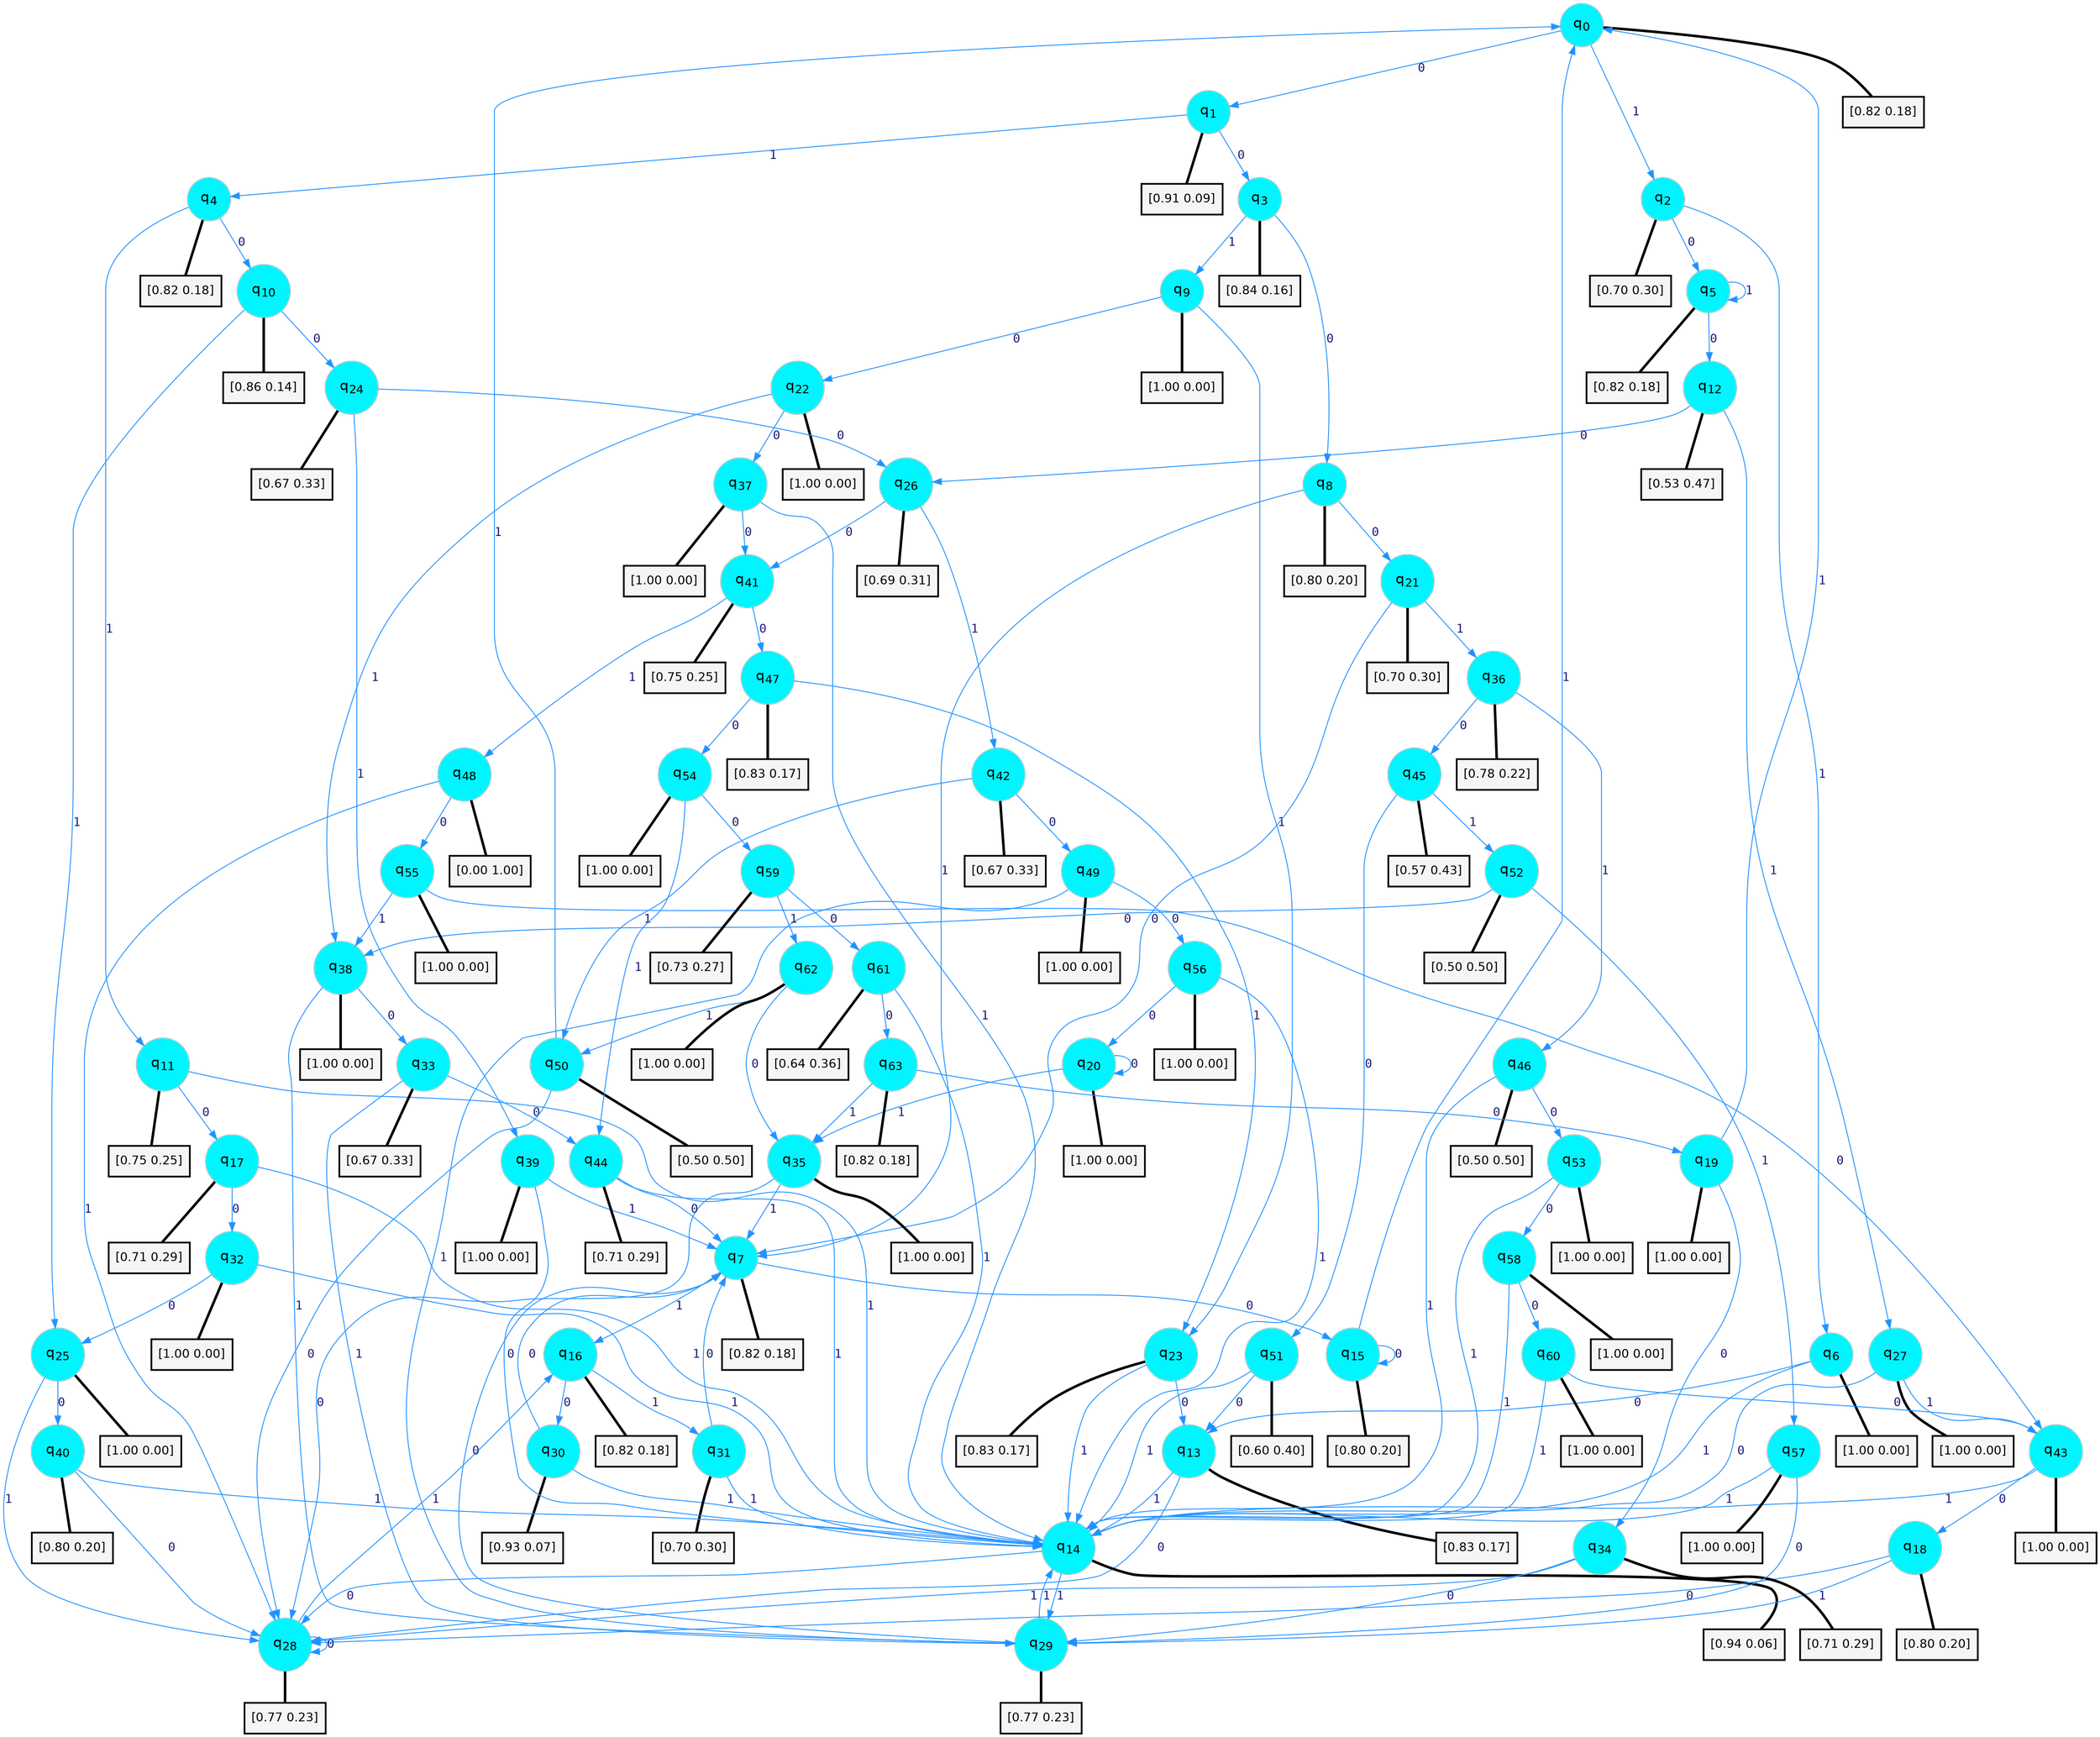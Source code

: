 digraph G {
graph [
bgcolor=transparent, dpi=300, rankdir=TD, size="40,25"];
node [
color=gray, fillcolor=turquoise1, fontcolor=black, fontname=Helvetica, fontsize=16, fontweight=bold, shape=circle, style=filled];
edge [
arrowsize=1, color=dodgerblue1, fontcolor=midnightblue, fontname=courier, fontweight=bold, penwidth=1, style=solid, weight=20];
0[label=<q<SUB>0</SUB>>];
1[label=<q<SUB>1</SUB>>];
2[label=<q<SUB>2</SUB>>];
3[label=<q<SUB>3</SUB>>];
4[label=<q<SUB>4</SUB>>];
5[label=<q<SUB>5</SUB>>];
6[label=<q<SUB>6</SUB>>];
7[label=<q<SUB>7</SUB>>];
8[label=<q<SUB>8</SUB>>];
9[label=<q<SUB>9</SUB>>];
10[label=<q<SUB>10</SUB>>];
11[label=<q<SUB>11</SUB>>];
12[label=<q<SUB>12</SUB>>];
13[label=<q<SUB>13</SUB>>];
14[label=<q<SUB>14</SUB>>];
15[label=<q<SUB>15</SUB>>];
16[label=<q<SUB>16</SUB>>];
17[label=<q<SUB>17</SUB>>];
18[label=<q<SUB>18</SUB>>];
19[label=<q<SUB>19</SUB>>];
20[label=<q<SUB>20</SUB>>];
21[label=<q<SUB>21</SUB>>];
22[label=<q<SUB>22</SUB>>];
23[label=<q<SUB>23</SUB>>];
24[label=<q<SUB>24</SUB>>];
25[label=<q<SUB>25</SUB>>];
26[label=<q<SUB>26</SUB>>];
27[label=<q<SUB>27</SUB>>];
28[label=<q<SUB>28</SUB>>];
29[label=<q<SUB>29</SUB>>];
30[label=<q<SUB>30</SUB>>];
31[label=<q<SUB>31</SUB>>];
32[label=<q<SUB>32</SUB>>];
33[label=<q<SUB>33</SUB>>];
34[label=<q<SUB>34</SUB>>];
35[label=<q<SUB>35</SUB>>];
36[label=<q<SUB>36</SUB>>];
37[label=<q<SUB>37</SUB>>];
38[label=<q<SUB>38</SUB>>];
39[label=<q<SUB>39</SUB>>];
40[label=<q<SUB>40</SUB>>];
41[label=<q<SUB>41</SUB>>];
42[label=<q<SUB>42</SUB>>];
43[label=<q<SUB>43</SUB>>];
44[label=<q<SUB>44</SUB>>];
45[label=<q<SUB>45</SUB>>];
46[label=<q<SUB>46</SUB>>];
47[label=<q<SUB>47</SUB>>];
48[label=<q<SUB>48</SUB>>];
49[label=<q<SUB>49</SUB>>];
50[label=<q<SUB>50</SUB>>];
51[label=<q<SUB>51</SUB>>];
52[label=<q<SUB>52</SUB>>];
53[label=<q<SUB>53</SUB>>];
54[label=<q<SUB>54</SUB>>];
55[label=<q<SUB>55</SUB>>];
56[label=<q<SUB>56</SUB>>];
57[label=<q<SUB>57</SUB>>];
58[label=<q<SUB>58</SUB>>];
59[label=<q<SUB>59</SUB>>];
60[label=<q<SUB>60</SUB>>];
61[label=<q<SUB>61</SUB>>];
62[label=<q<SUB>62</SUB>>];
63[label=<q<SUB>63</SUB>>];
64[label="[0.82 0.18]", shape=box,fontcolor=black, fontname=Helvetica, fontsize=14, penwidth=2, fillcolor=whitesmoke,color=black];
65[label="[0.91 0.09]", shape=box,fontcolor=black, fontname=Helvetica, fontsize=14, penwidth=2, fillcolor=whitesmoke,color=black];
66[label="[0.70 0.30]", shape=box,fontcolor=black, fontname=Helvetica, fontsize=14, penwidth=2, fillcolor=whitesmoke,color=black];
67[label="[0.84 0.16]", shape=box,fontcolor=black, fontname=Helvetica, fontsize=14, penwidth=2, fillcolor=whitesmoke,color=black];
68[label="[0.82 0.18]", shape=box,fontcolor=black, fontname=Helvetica, fontsize=14, penwidth=2, fillcolor=whitesmoke,color=black];
69[label="[0.82 0.18]", shape=box,fontcolor=black, fontname=Helvetica, fontsize=14, penwidth=2, fillcolor=whitesmoke,color=black];
70[label="[1.00 0.00]", shape=box,fontcolor=black, fontname=Helvetica, fontsize=14, penwidth=2, fillcolor=whitesmoke,color=black];
71[label="[0.82 0.18]", shape=box,fontcolor=black, fontname=Helvetica, fontsize=14, penwidth=2, fillcolor=whitesmoke,color=black];
72[label="[0.80 0.20]", shape=box,fontcolor=black, fontname=Helvetica, fontsize=14, penwidth=2, fillcolor=whitesmoke,color=black];
73[label="[1.00 0.00]", shape=box,fontcolor=black, fontname=Helvetica, fontsize=14, penwidth=2, fillcolor=whitesmoke,color=black];
74[label="[0.86 0.14]", shape=box,fontcolor=black, fontname=Helvetica, fontsize=14, penwidth=2, fillcolor=whitesmoke,color=black];
75[label="[0.75 0.25]", shape=box,fontcolor=black, fontname=Helvetica, fontsize=14, penwidth=2, fillcolor=whitesmoke,color=black];
76[label="[0.53 0.47]", shape=box,fontcolor=black, fontname=Helvetica, fontsize=14, penwidth=2, fillcolor=whitesmoke,color=black];
77[label="[0.83 0.17]", shape=box,fontcolor=black, fontname=Helvetica, fontsize=14, penwidth=2, fillcolor=whitesmoke,color=black];
78[label="[0.94 0.06]", shape=box,fontcolor=black, fontname=Helvetica, fontsize=14, penwidth=2, fillcolor=whitesmoke,color=black];
79[label="[0.80 0.20]", shape=box,fontcolor=black, fontname=Helvetica, fontsize=14, penwidth=2, fillcolor=whitesmoke,color=black];
80[label="[0.82 0.18]", shape=box,fontcolor=black, fontname=Helvetica, fontsize=14, penwidth=2, fillcolor=whitesmoke,color=black];
81[label="[0.71 0.29]", shape=box,fontcolor=black, fontname=Helvetica, fontsize=14, penwidth=2, fillcolor=whitesmoke,color=black];
82[label="[0.80 0.20]", shape=box,fontcolor=black, fontname=Helvetica, fontsize=14, penwidth=2, fillcolor=whitesmoke,color=black];
83[label="[1.00 0.00]", shape=box,fontcolor=black, fontname=Helvetica, fontsize=14, penwidth=2, fillcolor=whitesmoke,color=black];
84[label="[1.00 0.00]", shape=box,fontcolor=black, fontname=Helvetica, fontsize=14, penwidth=2, fillcolor=whitesmoke,color=black];
85[label="[0.70 0.30]", shape=box,fontcolor=black, fontname=Helvetica, fontsize=14, penwidth=2, fillcolor=whitesmoke,color=black];
86[label="[1.00 0.00]", shape=box,fontcolor=black, fontname=Helvetica, fontsize=14, penwidth=2, fillcolor=whitesmoke,color=black];
87[label="[0.83 0.17]", shape=box,fontcolor=black, fontname=Helvetica, fontsize=14, penwidth=2, fillcolor=whitesmoke,color=black];
88[label="[0.67 0.33]", shape=box,fontcolor=black, fontname=Helvetica, fontsize=14, penwidth=2, fillcolor=whitesmoke,color=black];
89[label="[1.00 0.00]", shape=box,fontcolor=black, fontname=Helvetica, fontsize=14, penwidth=2, fillcolor=whitesmoke,color=black];
90[label="[0.69 0.31]", shape=box,fontcolor=black, fontname=Helvetica, fontsize=14, penwidth=2, fillcolor=whitesmoke,color=black];
91[label="[1.00 0.00]", shape=box,fontcolor=black, fontname=Helvetica, fontsize=14, penwidth=2, fillcolor=whitesmoke,color=black];
92[label="[0.77 0.23]", shape=box,fontcolor=black, fontname=Helvetica, fontsize=14, penwidth=2, fillcolor=whitesmoke,color=black];
93[label="[0.77 0.23]", shape=box,fontcolor=black, fontname=Helvetica, fontsize=14, penwidth=2, fillcolor=whitesmoke,color=black];
94[label="[0.93 0.07]", shape=box,fontcolor=black, fontname=Helvetica, fontsize=14, penwidth=2, fillcolor=whitesmoke,color=black];
95[label="[0.70 0.30]", shape=box,fontcolor=black, fontname=Helvetica, fontsize=14, penwidth=2, fillcolor=whitesmoke,color=black];
96[label="[1.00 0.00]", shape=box,fontcolor=black, fontname=Helvetica, fontsize=14, penwidth=2, fillcolor=whitesmoke,color=black];
97[label="[0.67 0.33]", shape=box,fontcolor=black, fontname=Helvetica, fontsize=14, penwidth=2, fillcolor=whitesmoke,color=black];
98[label="[0.71 0.29]", shape=box,fontcolor=black, fontname=Helvetica, fontsize=14, penwidth=2, fillcolor=whitesmoke,color=black];
99[label="[1.00 0.00]", shape=box,fontcolor=black, fontname=Helvetica, fontsize=14, penwidth=2, fillcolor=whitesmoke,color=black];
100[label="[0.78 0.22]", shape=box,fontcolor=black, fontname=Helvetica, fontsize=14, penwidth=2, fillcolor=whitesmoke,color=black];
101[label="[1.00 0.00]", shape=box,fontcolor=black, fontname=Helvetica, fontsize=14, penwidth=2, fillcolor=whitesmoke,color=black];
102[label="[1.00 0.00]", shape=box,fontcolor=black, fontname=Helvetica, fontsize=14, penwidth=2, fillcolor=whitesmoke,color=black];
103[label="[1.00 0.00]", shape=box,fontcolor=black, fontname=Helvetica, fontsize=14, penwidth=2, fillcolor=whitesmoke,color=black];
104[label="[0.80 0.20]", shape=box,fontcolor=black, fontname=Helvetica, fontsize=14, penwidth=2, fillcolor=whitesmoke,color=black];
105[label="[0.75 0.25]", shape=box,fontcolor=black, fontname=Helvetica, fontsize=14, penwidth=2, fillcolor=whitesmoke,color=black];
106[label="[0.67 0.33]", shape=box,fontcolor=black, fontname=Helvetica, fontsize=14, penwidth=2, fillcolor=whitesmoke,color=black];
107[label="[1.00 0.00]", shape=box,fontcolor=black, fontname=Helvetica, fontsize=14, penwidth=2, fillcolor=whitesmoke,color=black];
108[label="[0.71 0.29]", shape=box,fontcolor=black, fontname=Helvetica, fontsize=14, penwidth=2, fillcolor=whitesmoke,color=black];
109[label="[0.57 0.43]", shape=box,fontcolor=black, fontname=Helvetica, fontsize=14, penwidth=2, fillcolor=whitesmoke,color=black];
110[label="[0.50 0.50]", shape=box,fontcolor=black, fontname=Helvetica, fontsize=14, penwidth=2, fillcolor=whitesmoke,color=black];
111[label="[0.83 0.17]", shape=box,fontcolor=black, fontname=Helvetica, fontsize=14, penwidth=2, fillcolor=whitesmoke,color=black];
112[label="[0.00 1.00]", shape=box,fontcolor=black, fontname=Helvetica, fontsize=14, penwidth=2, fillcolor=whitesmoke,color=black];
113[label="[1.00 0.00]", shape=box,fontcolor=black, fontname=Helvetica, fontsize=14, penwidth=2, fillcolor=whitesmoke,color=black];
114[label="[0.50 0.50]", shape=box,fontcolor=black, fontname=Helvetica, fontsize=14, penwidth=2, fillcolor=whitesmoke,color=black];
115[label="[0.60 0.40]", shape=box,fontcolor=black, fontname=Helvetica, fontsize=14, penwidth=2, fillcolor=whitesmoke,color=black];
116[label="[0.50 0.50]", shape=box,fontcolor=black, fontname=Helvetica, fontsize=14, penwidth=2, fillcolor=whitesmoke,color=black];
117[label="[1.00 0.00]", shape=box,fontcolor=black, fontname=Helvetica, fontsize=14, penwidth=2, fillcolor=whitesmoke,color=black];
118[label="[1.00 0.00]", shape=box,fontcolor=black, fontname=Helvetica, fontsize=14, penwidth=2, fillcolor=whitesmoke,color=black];
119[label="[1.00 0.00]", shape=box,fontcolor=black, fontname=Helvetica, fontsize=14, penwidth=2, fillcolor=whitesmoke,color=black];
120[label="[1.00 0.00]", shape=box,fontcolor=black, fontname=Helvetica, fontsize=14, penwidth=2, fillcolor=whitesmoke,color=black];
121[label="[1.00 0.00]", shape=box,fontcolor=black, fontname=Helvetica, fontsize=14, penwidth=2, fillcolor=whitesmoke,color=black];
122[label="[1.00 0.00]", shape=box,fontcolor=black, fontname=Helvetica, fontsize=14, penwidth=2, fillcolor=whitesmoke,color=black];
123[label="[0.73 0.27]", shape=box,fontcolor=black, fontname=Helvetica, fontsize=14, penwidth=2, fillcolor=whitesmoke,color=black];
124[label="[1.00 0.00]", shape=box,fontcolor=black, fontname=Helvetica, fontsize=14, penwidth=2, fillcolor=whitesmoke,color=black];
125[label="[0.64 0.36]", shape=box,fontcolor=black, fontname=Helvetica, fontsize=14, penwidth=2, fillcolor=whitesmoke,color=black];
126[label="[1.00 0.00]", shape=box,fontcolor=black, fontname=Helvetica, fontsize=14, penwidth=2, fillcolor=whitesmoke,color=black];
127[label="[0.82 0.18]", shape=box,fontcolor=black, fontname=Helvetica, fontsize=14, penwidth=2, fillcolor=whitesmoke,color=black];
0->1 [label=0];
0->2 [label=1];
0->64 [arrowhead=none, penwidth=3,color=black];
1->3 [label=0];
1->4 [label=1];
1->65 [arrowhead=none, penwidth=3,color=black];
2->5 [label=0];
2->6 [label=1];
2->66 [arrowhead=none, penwidth=3,color=black];
3->8 [label=0];
3->9 [label=1];
3->67 [arrowhead=none, penwidth=3,color=black];
4->10 [label=0];
4->11 [label=1];
4->68 [arrowhead=none, penwidth=3,color=black];
5->12 [label=0];
5->5 [label=1];
5->69 [arrowhead=none, penwidth=3,color=black];
6->13 [label=0];
6->14 [label=1];
6->70 [arrowhead=none, penwidth=3,color=black];
7->15 [label=0];
7->16 [label=1];
7->71 [arrowhead=none, penwidth=3,color=black];
8->21 [label=0];
8->7 [label=1];
8->72 [arrowhead=none, penwidth=3,color=black];
9->22 [label=0];
9->23 [label=1];
9->73 [arrowhead=none, penwidth=3,color=black];
10->24 [label=0];
10->25 [label=1];
10->74 [arrowhead=none, penwidth=3,color=black];
11->17 [label=0];
11->14 [label=1];
11->75 [arrowhead=none, penwidth=3,color=black];
12->26 [label=0];
12->27 [label=1];
12->76 [arrowhead=none, penwidth=3,color=black];
13->28 [label=0];
13->14 [label=1];
13->77 [arrowhead=none, penwidth=3,color=black];
14->28 [label=0];
14->29 [label=1];
14->78 [arrowhead=none, penwidth=3,color=black];
15->15 [label=0];
15->0 [label=1];
15->79 [arrowhead=none, penwidth=3,color=black];
16->30 [label=0];
16->31 [label=1];
16->80 [arrowhead=none, penwidth=3,color=black];
17->32 [label=0];
17->14 [label=1];
17->81 [arrowhead=none, penwidth=3,color=black];
18->28 [label=0];
18->29 [label=1];
18->82 [arrowhead=none, penwidth=3,color=black];
19->34 [label=0];
19->0 [label=1];
19->83 [arrowhead=none, penwidth=3,color=black];
20->20 [label=0];
20->35 [label=1];
20->84 [arrowhead=none, penwidth=3,color=black];
21->7 [label=0];
21->36 [label=1];
21->85 [arrowhead=none, penwidth=3,color=black];
22->37 [label=0];
22->38 [label=1];
22->86 [arrowhead=none, penwidth=3,color=black];
23->13 [label=0];
23->14 [label=1];
23->87 [arrowhead=none, penwidth=3,color=black];
24->26 [label=0];
24->39 [label=1];
24->88 [arrowhead=none, penwidth=3,color=black];
25->40 [label=0];
25->28 [label=1];
25->89 [arrowhead=none, penwidth=3,color=black];
26->41 [label=0];
26->42 [label=1];
26->90 [arrowhead=none, penwidth=3,color=black];
27->14 [label=0];
27->43 [label=1];
27->91 [arrowhead=none, penwidth=3,color=black];
28->28 [label=0];
28->16 [label=1];
28->92 [arrowhead=none, penwidth=3,color=black];
29->7 [label=0];
29->14 [label=1];
29->93 [arrowhead=none, penwidth=3,color=black];
30->7 [label=0];
30->14 [label=1];
30->94 [arrowhead=none, penwidth=3,color=black];
31->7 [label=0];
31->14 [label=1];
31->95 [arrowhead=none, penwidth=3,color=black];
32->25 [label=0];
32->14 [label=1];
32->96 [arrowhead=none, penwidth=3,color=black];
33->44 [label=0];
33->29 [label=1];
33->97 [arrowhead=none, penwidth=3,color=black];
34->29 [label=0];
34->28 [label=1];
34->98 [arrowhead=none, penwidth=3,color=black];
35->28 [label=0];
35->7 [label=1];
35->99 [arrowhead=none, penwidth=3,color=black];
36->45 [label=0];
36->46 [label=1];
36->100 [arrowhead=none, penwidth=3,color=black];
37->41 [label=0];
37->14 [label=1];
37->101 [arrowhead=none, penwidth=3,color=black];
38->33 [label=0];
38->29 [label=1];
38->102 [arrowhead=none, penwidth=3,color=black];
39->14 [label=0];
39->7 [label=1];
39->103 [arrowhead=none, penwidth=3,color=black];
40->28 [label=0];
40->14 [label=1];
40->104 [arrowhead=none, penwidth=3,color=black];
41->47 [label=0];
41->48 [label=1];
41->105 [arrowhead=none, penwidth=3,color=black];
42->49 [label=0];
42->50 [label=1];
42->106 [arrowhead=none, penwidth=3,color=black];
43->18 [label=0];
43->14 [label=1];
43->107 [arrowhead=none, penwidth=3,color=black];
44->7 [label=0];
44->14 [label=1];
44->108 [arrowhead=none, penwidth=3,color=black];
45->51 [label=0];
45->52 [label=1];
45->109 [arrowhead=none, penwidth=3,color=black];
46->53 [label=0];
46->14 [label=1];
46->110 [arrowhead=none, penwidth=3,color=black];
47->54 [label=0];
47->23 [label=1];
47->111 [arrowhead=none, penwidth=3,color=black];
48->55 [label=0];
48->28 [label=1];
48->112 [arrowhead=none, penwidth=3,color=black];
49->56 [label=0];
49->29 [label=1];
49->113 [arrowhead=none, penwidth=3,color=black];
50->28 [label=0];
50->0 [label=1];
50->114 [arrowhead=none, penwidth=3,color=black];
51->13 [label=0];
51->14 [label=1];
51->115 [arrowhead=none, penwidth=3,color=black];
52->38 [label=0];
52->57 [label=1];
52->116 [arrowhead=none, penwidth=3,color=black];
53->58 [label=0];
53->14 [label=1];
53->117 [arrowhead=none, penwidth=3,color=black];
54->59 [label=0];
54->44 [label=1];
54->118 [arrowhead=none, penwidth=3,color=black];
55->43 [label=0];
55->38 [label=1];
55->119 [arrowhead=none, penwidth=3,color=black];
56->20 [label=0];
56->14 [label=1];
56->120 [arrowhead=none, penwidth=3,color=black];
57->29 [label=0];
57->14 [label=1];
57->121 [arrowhead=none, penwidth=3,color=black];
58->60 [label=0];
58->14 [label=1];
58->122 [arrowhead=none, penwidth=3,color=black];
59->61 [label=0];
59->62 [label=1];
59->123 [arrowhead=none, penwidth=3,color=black];
60->43 [label=0];
60->14 [label=1];
60->124 [arrowhead=none, penwidth=3,color=black];
61->63 [label=0];
61->14 [label=1];
61->125 [arrowhead=none, penwidth=3,color=black];
62->35 [label=0];
62->50 [label=1];
62->126 [arrowhead=none, penwidth=3,color=black];
63->19 [label=0];
63->35 [label=1];
63->127 [arrowhead=none, penwidth=3,color=black];
}
